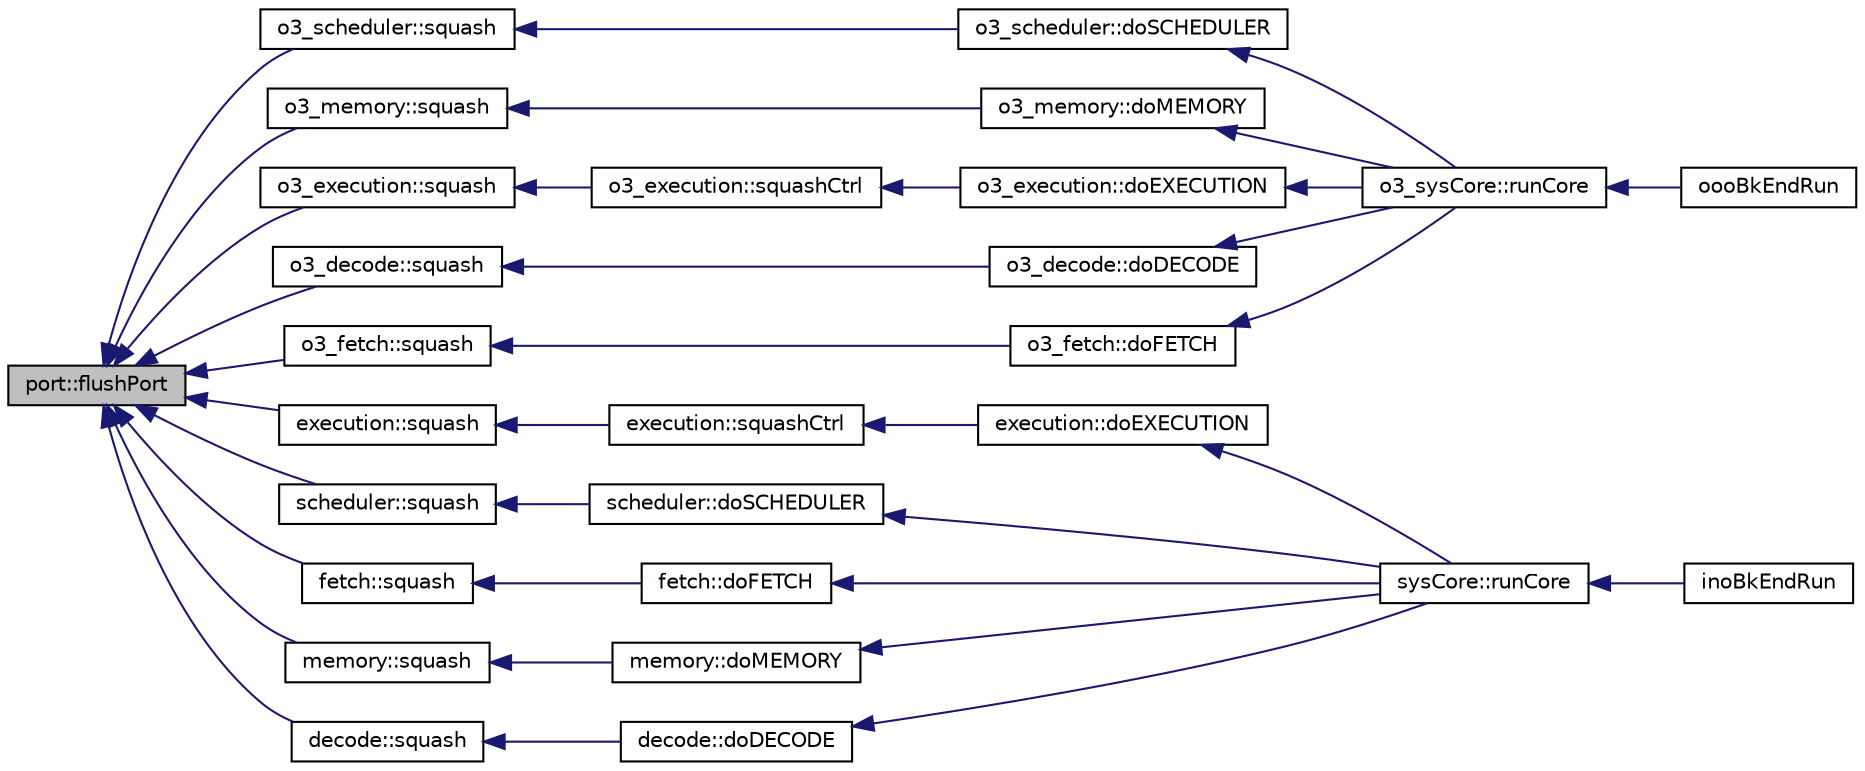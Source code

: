 digraph G
{
  edge [fontname="Helvetica",fontsize="10",labelfontname="Helvetica",labelfontsize="10"];
  node [fontname="Helvetica",fontsize="10",shape=record];
  rankdir=LR;
  Node1 [label="port::flushPort",height=0.2,width=0.4,color="black", fillcolor="grey75", style="filled" fontcolor="black"];
  Node1 -> Node2 [dir=back,color="midnightblue",fontsize="10",style="solid"];
  Node2 [label="o3_scheduler::squash",height=0.2,width=0.4,color="black", fillcolor="white", style="filled",URL="$classo3__scheduler.html#a53e17bdeda48c023a7f24e6871eeed4c"];
  Node2 -> Node3 [dir=back,color="midnightblue",fontsize="10",style="solid"];
  Node3 [label="o3_scheduler::doSCHEDULER",height=0.2,width=0.4,color="black", fillcolor="white", style="filled",URL="$classo3__scheduler.html#a336443d7d6e8f6b892c7c71b97099e40"];
  Node3 -> Node4 [dir=back,color="midnightblue",fontsize="10",style="solid"];
  Node4 [label="o3_sysCore::runCore",height=0.2,width=0.4,color="black", fillcolor="white", style="filled",URL="$classo3__sysCore.html#ab97edaa7f8ea74d7315b71d7d03a736c"];
  Node4 -> Node5 [dir=back,color="midnightblue",fontsize="10",style="solid"];
  Node5 [label="oooBkEndRun",height=0.2,width=0.4,color="black", fillcolor="white", style="filled",URL="$oooBkEnd_8h.html#aaa2cf7fe88073cf54894d48f17271d93"];
  Node1 -> Node6 [dir=back,color="midnightblue",fontsize="10",style="solid"];
  Node6 [label="scheduler::squash",height=0.2,width=0.4,color="black", fillcolor="white", style="filled",URL="$classscheduler.html#aa2248008ac06d971f08807593b9a09c2"];
  Node6 -> Node7 [dir=back,color="midnightblue",fontsize="10",style="solid"];
  Node7 [label="scheduler::doSCHEDULER",height=0.2,width=0.4,color="black", fillcolor="white", style="filled",URL="$classscheduler.html#a3253fffac337ef94b41e8dcef59dbd74"];
  Node7 -> Node8 [dir=back,color="midnightblue",fontsize="10",style="solid"];
  Node8 [label="sysCore::runCore",height=0.2,width=0.4,color="black", fillcolor="white", style="filled",URL="$classsysCore.html#a329e1539dcc7da668fb0d6237368922f"];
  Node8 -> Node9 [dir=back,color="midnightblue",fontsize="10",style="solid"];
  Node9 [label="inoBkEndRun",height=0.2,width=0.4,color="black", fillcolor="white", style="filled",URL="$inoBkEnd_8h.html#a7f7897adf2514facd31db95c4b90314d"];
  Node1 -> Node10 [dir=back,color="midnightblue",fontsize="10",style="solid"];
  Node10 [label="o3_memory::squash",height=0.2,width=0.4,color="black", fillcolor="white", style="filled",URL="$classo3__memory.html#ab2f9b9b56a73d1f14564f68680fc9fc4"];
  Node10 -> Node11 [dir=back,color="midnightblue",fontsize="10",style="solid"];
  Node11 [label="o3_memory::doMEMORY",height=0.2,width=0.4,color="black", fillcolor="white", style="filled",URL="$classo3__memory.html#a14fb30065edbb1758d0e4c9ac3f92433"];
  Node11 -> Node4 [dir=back,color="midnightblue",fontsize="10",style="solid"];
  Node1 -> Node12 [dir=back,color="midnightblue",fontsize="10",style="solid"];
  Node12 [label="memory::squash",height=0.2,width=0.4,color="black", fillcolor="white", style="filled",URL="$classmemory.html#a88818ea5e9263294dc5e1fef01fb068f"];
  Node12 -> Node13 [dir=back,color="midnightblue",fontsize="10",style="solid"];
  Node13 [label="memory::doMEMORY",height=0.2,width=0.4,color="black", fillcolor="white", style="filled",URL="$classmemory.html#ae667b5ac087faff10a52913146d6b627"];
  Node13 -> Node8 [dir=back,color="midnightblue",fontsize="10",style="solid"];
  Node1 -> Node14 [dir=back,color="midnightblue",fontsize="10",style="solid"];
  Node14 [label="o3_execution::squash",height=0.2,width=0.4,color="black", fillcolor="white", style="filled",URL="$classo3__execution.html#a38bcffde43ee6d4935c251b47e52a85c"];
  Node14 -> Node15 [dir=back,color="midnightblue",fontsize="10",style="solid"];
  Node15 [label="o3_execution::squashCtrl",height=0.2,width=0.4,color="black", fillcolor="white", style="filled",URL="$classo3__execution.html#a590c0557a738cccb6ef7d8234743aa6f"];
  Node15 -> Node16 [dir=back,color="midnightblue",fontsize="10",style="solid"];
  Node16 [label="o3_execution::doEXECUTION",height=0.2,width=0.4,color="black", fillcolor="white", style="filled",URL="$classo3__execution.html#ad3e4a2e10bfcad9fa8c73b77c3b9fffb"];
  Node16 -> Node4 [dir=back,color="midnightblue",fontsize="10",style="solid"];
  Node1 -> Node17 [dir=back,color="midnightblue",fontsize="10",style="solid"];
  Node17 [label="execution::squash",height=0.2,width=0.4,color="black", fillcolor="white", style="filled",URL="$classexecution.html#a243c30ebc13c7e2e6c1eb46a8fcac55e"];
  Node17 -> Node18 [dir=back,color="midnightblue",fontsize="10",style="solid"];
  Node18 [label="execution::squashCtrl",height=0.2,width=0.4,color="black", fillcolor="white", style="filled",URL="$classexecution.html#a3e12895813ee78b1a7d2d10894db1204"];
  Node18 -> Node19 [dir=back,color="midnightblue",fontsize="10",style="solid"];
  Node19 [label="execution::doEXECUTION",height=0.2,width=0.4,color="black", fillcolor="white", style="filled",URL="$classexecution.html#a972207b1dde6a4bb8731c3fc0908bac6"];
  Node19 -> Node8 [dir=back,color="midnightblue",fontsize="10",style="solid"];
  Node1 -> Node20 [dir=back,color="midnightblue",fontsize="10",style="solid"];
  Node20 [label="o3_decode::squash",height=0.2,width=0.4,color="black", fillcolor="white", style="filled",URL="$classo3__decode.html#ab7338585819cf9e105ee595e6cb22e4b"];
  Node20 -> Node21 [dir=back,color="midnightblue",fontsize="10",style="solid"];
  Node21 [label="o3_decode::doDECODE",height=0.2,width=0.4,color="black", fillcolor="white", style="filled",URL="$classo3__decode.html#a15bf9466b893eb943e0bf245fb6513fa"];
  Node21 -> Node4 [dir=back,color="midnightblue",fontsize="10",style="solid"];
  Node1 -> Node22 [dir=back,color="midnightblue",fontsize="10",style="solid"];
  Node22 [label="decode::squash",height=0.2,width=0.4,color="black", fillcolor="white", style="filled",URL="$classdecode.html#afed951843a1cc2c9f9f044caa7c009f1"];
  Node22 -> Node23 [dir=back,color="midnightblue",fontsize="10",style="solid"];
  Node23 [label="decode::doDECODE",height=0.2,width=0.4,color="black", fillcolor="white", style="filled",URL="$classdecode.html#a387fdd64ecb79472fad23d4190b80516"];
  Node23 -> Node8 [dir=back,color="midnightblue",fontsize="10",style="solid"];
  Node1 -> Node24 [dir=back,color="midnightblue",fontsize="10",style="solid"];
  Node24 [label="o3_fetch::squash",height=0.2,width=0.4,color="black", fillcolor="white", style="filled",URL="$classo3__fetch.html#a90a02763ec511000d70d4c2a5d2774bf"];
  Node24 -> Node25 [dir=back,color="midnightblue",fontsize="10",style="solid"];
  Node25 [label="o3_fetch::doFETCH",height=0.2,width=0.4,color="black", fillcolor="white", style="filled",URL="$classo3__fetch.html#a504eff13df91f086a8db237a6b98c9e7"];
  Node25 -> Node4 [dir=back,color="midnightblue",fontsize="10",style="solid"];
  Node1 -> Node26 [dir=back,color="midnightblue",fontsize="10",style="solid"];
  Node26 [label="fetch::squash",height=0.2,width=0.4,color="black", fillcolor="white", style="filled",URL="$classfetch.html#a39b22ed50d3b51ebe311be86343fed2a"];
  Node26 -> Node27 [dir=back,color="midnightblue",fontsize="10",style="solid"];
  Node27 [label="fetch::doFETCH",height=0.2,width=0.4,color="black", fillcolor="white", style="filled",URL="$classfetch.html#abe2124748be0ac8b2e2b516203f9b194"];
  Node27 -> Node8 [dir=back,color="midnightblue",fontsize="10",style="solid"];
}
